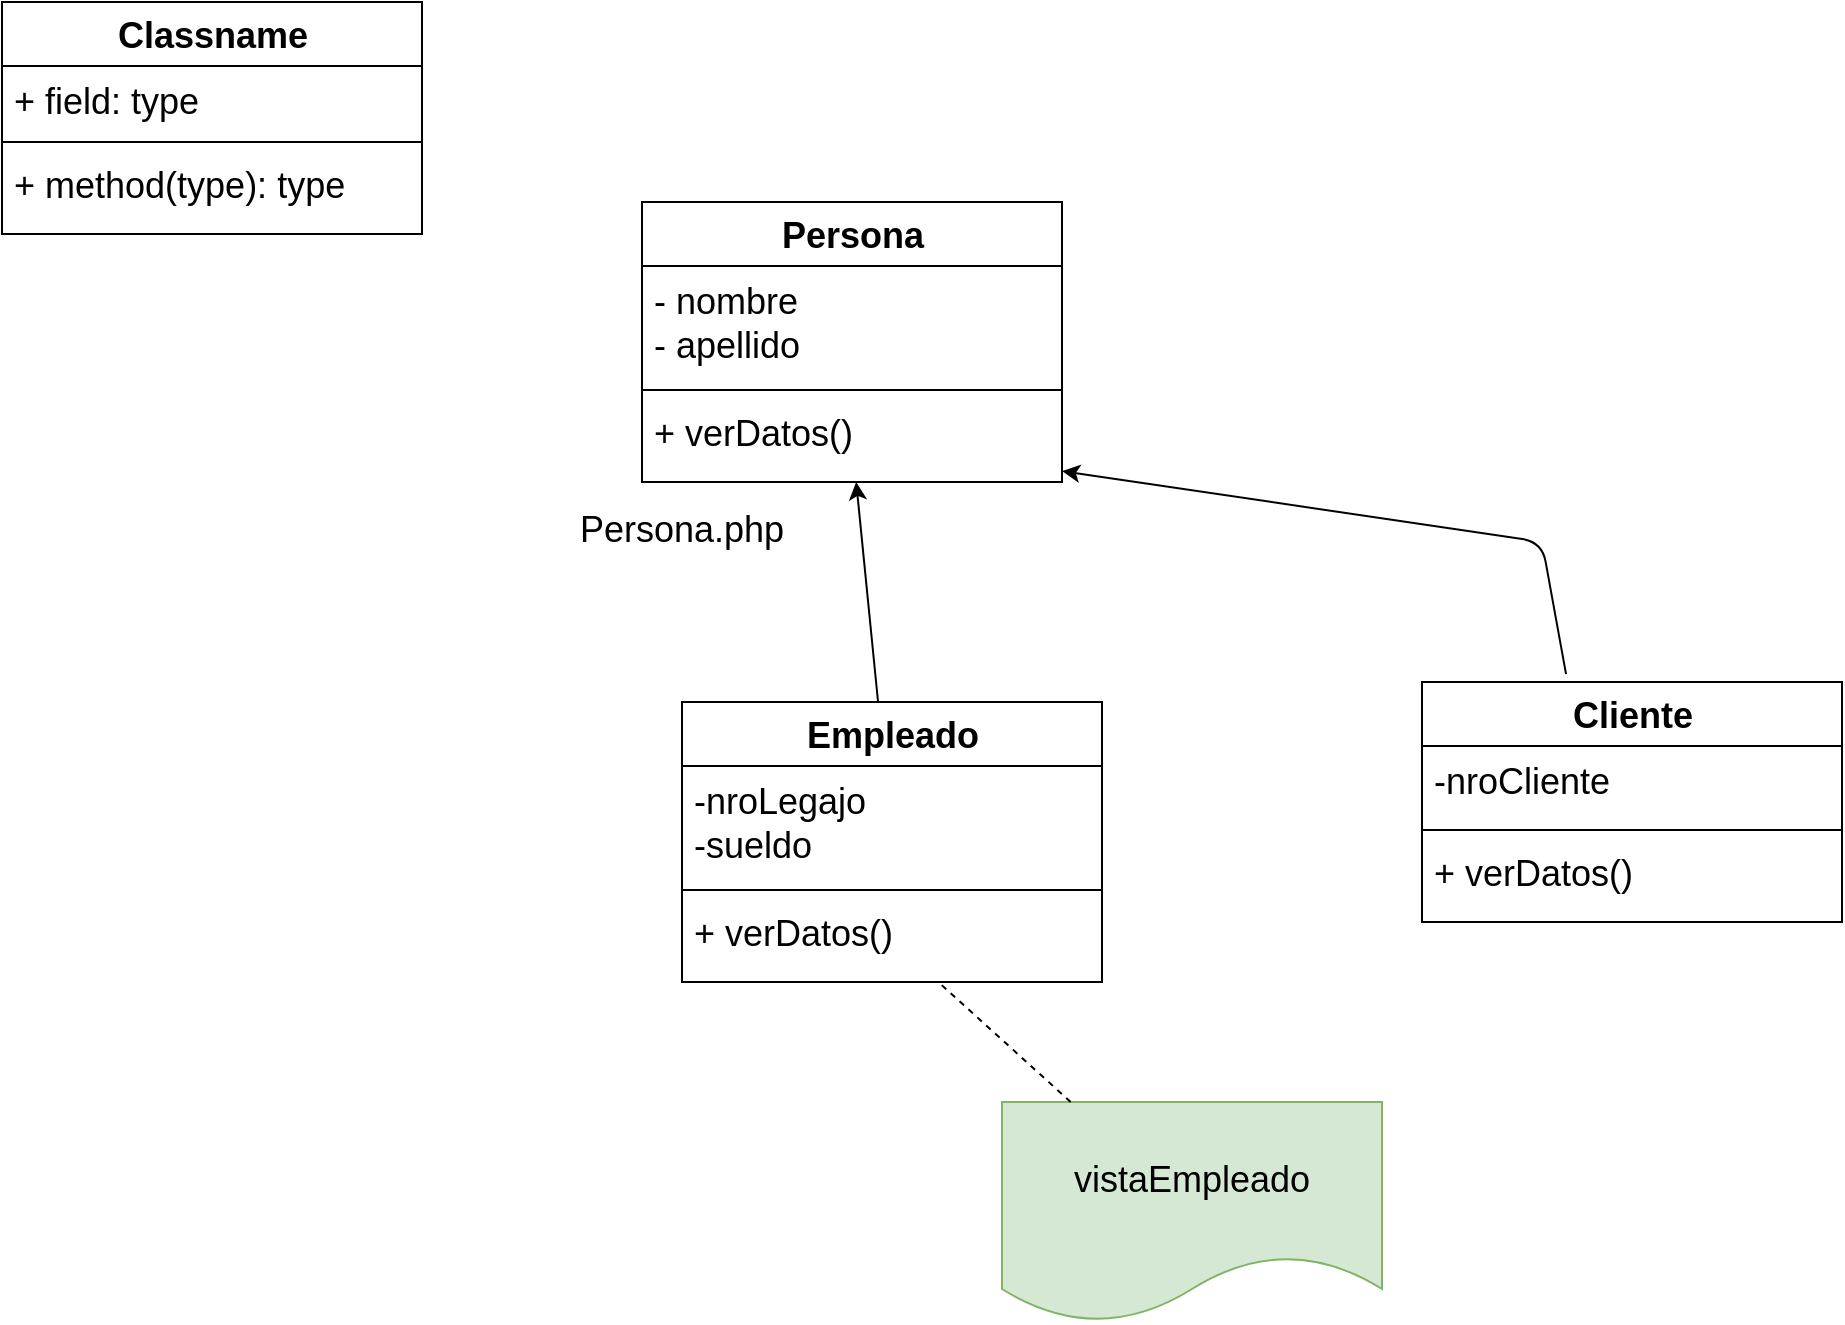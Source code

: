 <mxfile version="13.0.3" type="device"><diagram id="5VTabUCWVZCvTORiwJNR" name="Page-1"><mxGraphModel dx="1092" dy="989" grid="1" gridSize="10" guides="1" tooltips="1" connect="1" arrows="1" fold="1" page="1" pageScale="1" pageWidth="1169" pageHeight="827" math="0" shadow="0"><root><mxCell id="0"/><mxCell id="1" parent="0"/><mxCell id="u_wMNGGHqO2e6HUhRz2i-5" value="Classname" style="swimlane;fontStyle=1;align=center;verticalAlign=top;childLayout=stackLayout;horizontal=1;startSize=32;horizontalStack=0;resizeParent=1;resizeParentMax=0;resizeLast=0;collapsible=1;marginBottom=0;rounded=0;fontSize=18;html=1;" vertex="1" parent="1"><mxGeometry x="100" y="60" width="210" height="116" as="geometry"/></mxCell><mxCell id="u_wMNGGHqO2e6HUhRz2i-6" value="+ field: type" style="text;strokeColor=none;fillColor=none;align=left;verticalAlign=top;spacingLeft=4;spacingRight=4;overflow=hidden;rotatable=0;points=[[0,0.5],[1,0.5]];portConstraint=eastwest;fontSize=18;" vertex="1" parent="u_wMNGGHqO2e6HUhRz2i-5"><mxGeometry y="32" width="210" height="34" as="geometry"/></mxCell><mxCell id="u_wMNGGHqO2e6HUhRz2i-7" value="" style="line;strokeWidth=1;fillColor=none;align=left;verticalAlign=middle;spacingTop=-1;spacingLeft=3;spacingRight=3;rotatable=0;labelPosition=right;points=[];portConstraint=eastwest;" vertex="1" parent="u_wMNGGHqO2e6HUhRz2i-5"><mxGeometry y="66" width="210" height="8" as="geometry"/></mxCell><mxCell id="u_wMNGGHqO2e6HUhRz2i-8" value="+ method(type): type" style="text;strokeColor=none;fillColor=none;align=left;verticalAlign=top;spacingLeft=4;spacingRight=4;overflow=hidden;rotatable=0;points=[[0,0.5],[1,0.5]];portConstraint=eastwest;fontSize=18;" vertex="1" parent="u_wMNGGHqO2e6HUhRz2i-5"><mxGeometry y="74" width="210" height="42" as="geometry"/></mxCell><mxCell id="u_wMNGGHqO2e6HUhRz2i-19" value="Persona.php" style="text;html=1;strokeColor=none;fillColor=none;align=center;verticalAlign=middle;whiteSpace=wrap;rounded=0;fontSize=18;" vertex="1" parent="1"><mxGeometry x="420" y="314" width="40" height="20" as="geometry"/></mxCell><mxCell id="u_wMNGGHqO2e6HUhRz2i-33" value="" style="endArrow=classic;html=1;fontSize=18;" edge="1" parent="1" source="u_wMNGGHqO2e6HUhRz2i-24" target="u_wMNGGHqO2e6HUhRz2i-18"><mxGeometry width="50" height="50" relative="1" as="geometry"><mxPoint x="620" y="420" as="sourcePoint"/><mxPoint x="670" y="370" as="targetPoint"/></mxGeometry></mxCell><mxCell id="u_wMNGGHqO2e6HUhRz2i-34" value="" style="endArrow=classic;html=1;fontSize=18;exitX=0.343;exitY=-0.033;exitDx=0;exitDy=0;exitPerimeter=0;" edge="1" parent="1" source="u_wMNGGHqO2e6HUhRz2i-28" target="u_wMNGGHqO2e6HUhRz2i-18"><mxGeometry width="50" height="50" relative="1" as="geometry"><mxPoint x="589.9" y="460" as="sourcePoint"/><mxPoint x="532.53" y="300" as="targetPoint"/><Array as="points"><mxPoint x="870" y="330"/></Array></mxGeometry></mxCell><mxCell id="u_wMNGGHqO2e6HUhRz2i-35" value="vistaEmpleado" style="shape=document;whiteSpace=wrap;html=1;boundedLbl=1;rounded=0;fontSize=18;fillColor=#d5e8d4;strokeColor=#82b366;" vertex="1" parent="1"><mxGeometry x="600" y="610" width="190" height="110" as="geometry"/></mxCell><mxCell id="u_wMNGGHqO2e6HUhRz2i-36" value="" style="endArrow=none;dashed=1;html=1;fontSize=18;" edge="1" parent="1" source="u_wMNGGHqO2e6HUhRz2i-35" target="u_wMNGGHqO2e6HUhRz2i-27"><mxGeometry width="50" height="50" relative="1" as="geometry"><mxPoint x="510" y="640" as="sourcePoint"/><mxPoint x="560" y="590" as="targetPoint"/></mxGeometry></mxCell><mxCell id="u_wMNGGHqO2e6HUhRz2i-15" value="Persona" style="swimlane;fontStyle=1;align=center;verticalAlign=top;childLayout=stackLayout;horizontal=1;startSize=32;horizontalStack=0;resizeParent=1;resizeParentMax=0;resizeLast=0;collapsible=1;marginBottom=0;rounded=0;fontSize=18;html=1;" vertex="1" parent="1"><mxGeometry x="420" y="160" width="210" height="140" as="geometry"/></mxCell><mxCell id="u_wMNGGHqO2e6HUhRz2i-16" value="- nombre&#10;- apellido" style="text;strokeColor=none;fillColor=none;align=left;verticalAlign=top;spacingLeft=4;spacingRight=4;overflow=hidden;rotatable=0;points=[[0,0.5],[1,0.5]];portConstraint=eastwest;fontSize=18;" vertex="1" parent="u_wMNGGHqO2e6HUhRz2i-15"><mxGeometry y="32" width="210" height="58" as="geometry"/></mxCell><mxCell id="u_wMNGGHqO2e6HUhRz2i-17" value="" style="line;strokeWidth=1;fillColor=none;align=left;verticalAlign=middle;spacingTop=-1;spacingLeft=3;spacingRight=3;rotatable=0;labelPosition=right;points=[];portConstraint=eastwest;" vertex="1" parent="u_wMNGGHqO2e6HUhRz2i-15"><mxGeometry y="90" width="210" height="8" as="geometry"/></mxCell><mxCell id="u_wMNGGHqO2e6HUhRz2i-18" value="+ verDatos()" style="text;strokeColor=none;fillColor=none;align=left;verticalAlign=top;spacingLeft=4;spacingRight=4;overflow=hidden;rotatable=0;points=[[0,0.5],[1,0.5]];portConstraint=eastwest;fontSize=18;" vertex="1" parent="u_wMNGGHqO2e6HUhRz2i-15"><mxGeometry y="98" width="210" height="42" as="geometry"/></mxCell><mxCell id="u_wMNGGHqO2e6HUhRz2i-24" value="Empleado" style="swimlane;fontStyle=1;align=center;verticalAlign=top;childLayout=stackLayout;horizontal=1;startSize=32;horizontalStack=0;resizeParent=1;resizeParentMax=0;resizeLast=0;collapsible=1;marginBottom=0;rounded=0;fontSize=18;html=1;" vertex="1" parent="1"><mxGeometry x="440" y="410" width="210" height="140" as="geometry"/></mxCell><mxCell id="u_wMNGGHqO2e6HUhRz2i-25" value="-nroLegajo&#10;-sueldo" style="text;strokeColor=none;fillColor=none;align=left;verticalAlign=top;spacingLeft=4;spacingRight=4;overflow=hidden;rotatable=0;points=[[0,0.5],[1,0.5]];portConstraint=eastwest;fontSize=18;" vertex="1" parent="u_wMNGGHqO2e6HUhRz2i-24"><mxGeometry y="32" width="210" height="58" as="geometry"/></mxCell><mxCell id="u_wMNGGHqO2e6HUhRz2i-26" value="" style="line;strokeWidth=1;fillColor=none;align=left;verticalAlign=middle;spacingTop=-1;spacingLeft=3;spacingRight=3;rotatable=0;labelPosition=right;points=[];portConstraint=eastwest;" vertex="1" parent="u_wMNGGHqO2e6HUhRz2i-24"><mxGeometry y="90" width="210" height="8" as="geometry"/></mxCell><mxCell id="u_wMNGGHqO2e6HUhRz2i-27" value="+ verDatos()" style="text;strokeColor=none;fillColor=none;align=left;verticalAlign=top;spacingLeft=4;spacingRight=4;overflow=hidden;rotatable=0;points=[[0,0.5],[1,0.5]];portConstraint=eastwest;fontSize=18;" vertex="1" parent="u_wMNGGHqO2e6HUhRz2i-24"><mxGeometry y="98" width="210" height="42" as="geometry"/></mxCell><mxCell id="u_wMNGGHqO2e6HUhRz2i-28" value="Cliente" style="swimlane;fontStyle=1;align=center;verticalAlign=top;childLayout=stackLayout;horizontal=1;startSize=32;horizontalStack=0;resizeParent=1;resizeParentMax=0;resizeLast=0;collapsible=1;marginBottom=0;rounded=0;fontSize=18;html=1;" vertex="1" parent="1"><mxGeometry x="810" y="400" width="210" height="120" as="geometry"/></mxCell><mxCell id="u_wMNGGHqO2e6HUhRz2i-29" value="-nroCliente&#10;" style="text;strokeColor=none;fillColor=none;align=left;verticalAlign=top;spacingLeft=4;spacingRight=4;overflow=hidden;rotatable=0;points=[[0,0.5],[1,0.5]];portConstraint=eastwest;fontSize=18;" vertex="1" parent="u_wMNGGHqO2e6HUhRz2i-28"><mxGeometry y="32" width="210" height="38" as="geometry"/></mxCell><mxCell id="u_wMNGGHqO2e6HUhRz2i-30" value="" style="line;strokeWidth=1;fillColor=none;align=left;verticalAlign=middle;spacingTop=-1;spacingLeft=3;spacingRight=3;rotatable=0;labelPosition=right;points=[];portConstraint=eastwest;" vertex="1" parent="u_wMNGGHqO2e6HUhRz2i-28"><mxGeometry y="70" width="210" height="8" as="geometry"/></mxCell><mxCell id="u_wMNGGHqO2e6HUhRz2i-31" value="+ verDatos()" style="text;strokeColor=none;fillColor=none;align=left;verticalAlign=top;spacingLeft=4;spacingRight=4;overflow=hidden;rotatable=0;points=[[0,0.5],[1,0.5]];portConstraint=eastwest;fontSize=18;" vertex="1" parent="u_wMNGGHqO2e6HUhRz2i-28"><mxGeometry y="78" width="210" height="42" as="geometry"/></mxCell></root></mxGraphModel></diagram></mxfile>